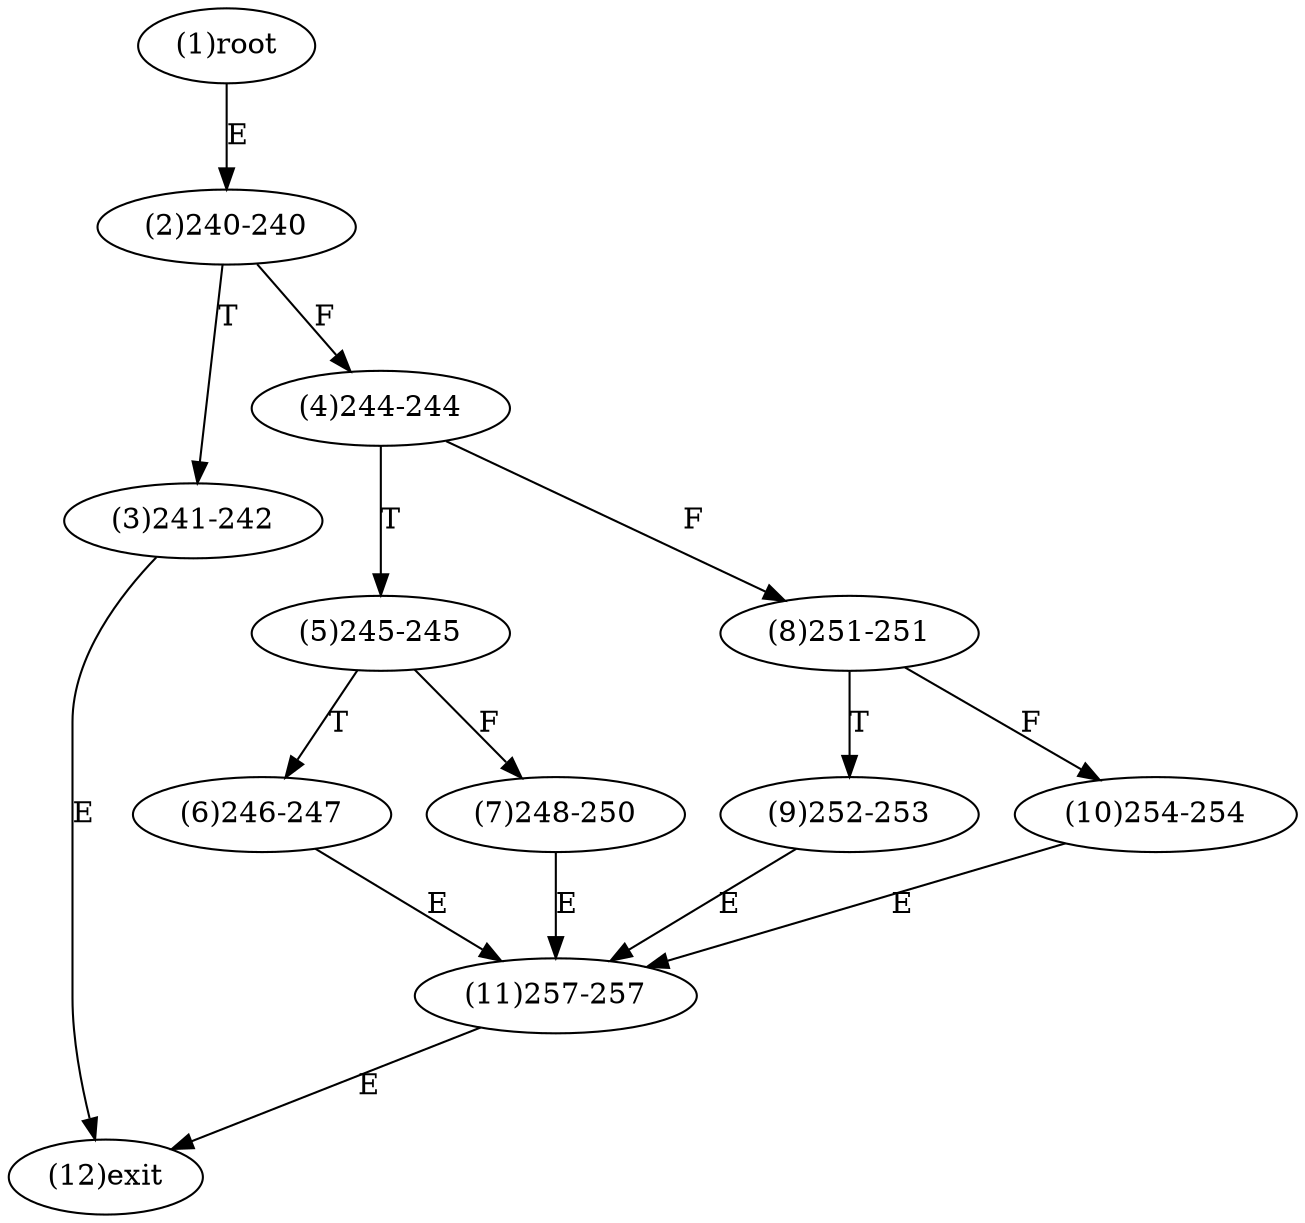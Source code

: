 digraph "" { 
1[ label="(1)root"];
2[ label="(2)240-240"];
3[ label="(3)241-242"];
4[ label="(4)244-244"];
5[ label="(5)245-245"];
6[ label="(6)246-247"];
7[ label="(7)248-250"];
8[ label="(8)251-251"];
9[ label="(9)252-253"];
10[ label="(10)254-254"];
11[ label="(11)257-257"];
12[ label="(12)exit"];
1->2[ label="E"];
2->4[ label="F"];
2->3[ label="T"];
3->12[ label="E"];
4->8[ label="F"];
4->5[ label="T"];
5->7[ label="F"];
5->6[ label="T"];
6->11[ label="E"];
7->11[ label="E"];
8->10[ label="F"];
8->9[ label="T"];
9->11[ label="E"];
10->11[ label="E"];
11->12[ label="E"];
}